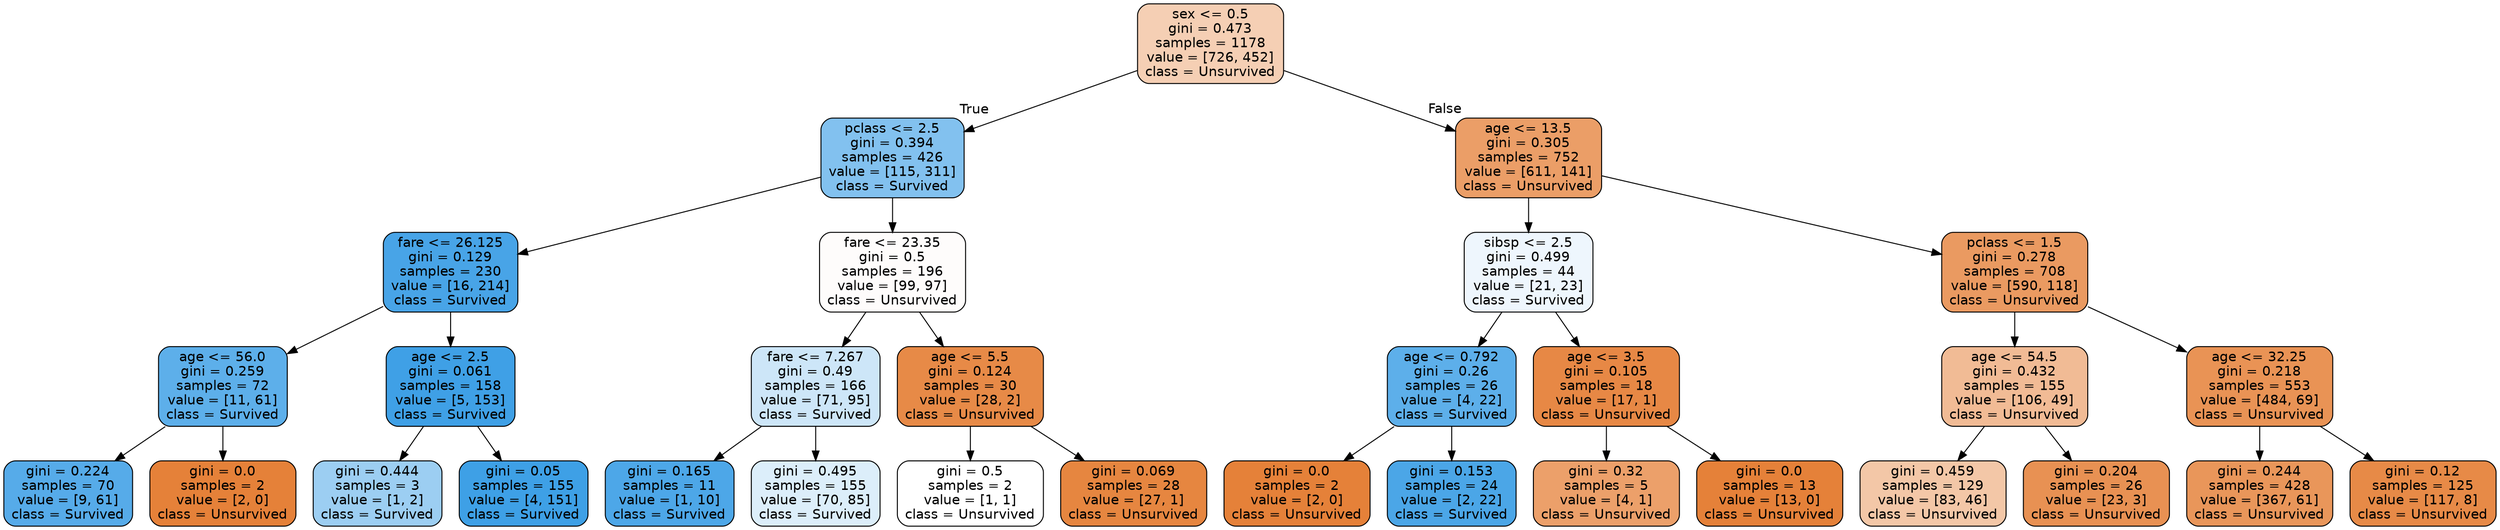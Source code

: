 digraph Tree {
node [shape=box, style="filled, rounded", color="black", fontname=helvetica] ;
edge [fontname=helvetica] ;
0 [label="sex <= 0.5\ngini = 0.473\nsamples = 1178\nvalue = [726, 452]\nclass = Unsurvived", fillcolor="#f5cfb4"] ;
1 [label="pclass <= 2.5\ngini = 0.394\nsamples = 426\nvalue = [115, 311]\nclass = Survived", fillcolor="#82c1ef"] ;
0 -> 1 [labeldistance=2.5, labelangle=45, headlabel="True"] ;
2 [label="fare <= 26.125\ngini = 0.129\nsamples = 230\nvalue = [16, 214]\nclass = Survived", fillcolor="#48a4e7"] ;
1 -> 2 ;
3 [label="age <= 56.0\ngini = 0.259\nsamples = 72\nvalue = [11, 61]\nclass = Survived", fillcolor="#5dafea"] ;
2 -> 3 ;
4 [label="gini = 0.224\nsamples = 70\nvalue = [9, 61]\nclass = Survived", fillcolor="#56abe9"] ;
3 -> 4 ;
5 [label="gini = 0.0\nsamples = 2\nvalue = [2, 0]\nclass = Unsurvived", fillcolor="#e58139"] ;
3 -> 5 ;
6 [label="age <= 2.5\ngini = 0.061\nsamples = 158\nvalue = [5, 153]\nclass = Survived", fillcolor="#3fa0e6"] ;
2 -> 6 ;
7 [label="gini = 0.444\nsamples = 3\nvalue = [1, 2]\nclass = Survived", fillcolor="#9ccef2"] ;
6 -> 7 ;
8 [label="gini = 0.05\nsamples = 155\nvalue = [4, 151]\nclass = Survived", fillcolor="#3ea0e6"] ;
6 -> 8 ;
9 [label="fare <= 23.35\ngini = 0.5\nsamples = 196\nvalue = [99, 97]\nclass = Unsurvived", fillcolor="#fefcfb"] ;
1 -> 9 ;
10 [label="fare <= 7.267\ngini = 0.49\nsamples = 166\nvalue = [71, 95]\nclass = Survived", fillcolor="#cde6f8"] ;
9 -> 10 ;
11 [label="gini = 0.165\nsamples = 11\nvalue = [1, 10]\nclass = Survived", fillcolor="#4da7e8"] ;
10 -> 11 ;
12 [label="gini = 0.495\nsamples = 155\nvalue = [70, 85]\nclass = Survived", fillcolor="#dceefa"] ;
10 -> 12 ;
13 [label="age <= 5.5\ngini = 0.124\nsamples = 30\nvalue = [28, 2]\nclass = Unsurvived", fillcolor="#e78a47"] ;
9 -> 13 ;
14 [label="gini = 0.5\nsamples = 2\nvalue = [1, 1]\nclass = Unsurvived", fillcolor="#ffffff"] ;
13 -> 14 ;
15 [label="gini = 0.069\nsamples = 28\nvalue = [27, 1]\nclass = Unsurvived", fillcolor="#e68640"] ;
13 -> 15 ;
16 [label="age <= 13.5\ngini = 0.305\nsamples = 752\nvalue = [611, 141]\nclass = Unsurvived", fillcolor="#eb9e67"] ;
0 -> 16 [labeldistance=2.5, labelangle=-45, headlabel="False"] ;
17 [label="sibsp <= 2.5\ngini = 0.499\nsamples = 44\nvalue = [21, 23]\nclass = Survived", fillcolor="#eef6fd"] ;
16 -> 17 ;
18 [label="age <= 0.792\ngini = 0.26\nsamples = 26\nvalue = [4, 22]\nclass = Survived", fillcolor="#5dafea"] ;
17 -> 18 ;
19 [label="gini = 0.0\nsamples = 2\nvalue = [2, 0]\nclass = Unsurvived", fillcolor="#e58139"] ;
18 -> 19 ;
20 [label="gini = 0.153\nsamples = 24\nvalue = [2, 22]\nclass = Survived", fillcolor="#4ba6e7"] ;
18 -> 20 ;
21 [label="age <= 3.5\ngini = 0.105\nsamples = 18\nvalue = [17, 1]\nclass = Unsurvived", fillcolor="#e78845"] ;
17 -> 21 ;
22 [label="gini = 0.32\nsamples = 5\nvalue = [4, 1]\nclass = Unsurvived", fillcolor="#eca06a"] ;
21 -> 22 ;
23 [label="gini = 0.0\nsamples = 13\nvalue = [13, 0]\nclass = Unsurvived", fillcolor="#e58139"] ;
21 -> 23 ;
24 [label="pclass <= 1.5\ngini = 0.278\nsamples = 708\nvalue = [590, 118]\nclass = Unsurvived", fillcolor="#ea9a61"] ;
16 -> 24 ;
25 [label="age <= 54.5\ngini = 0.432\nsamples = 155\nvalue = [106, 49]\nclass = Unsurvived", fillcolor="#f1bb95"] ;
24 -> 25 ;
26 [label="gini = 0.459\nsamples = 129\nvalue = [83, 46]\nclass = Unsurvived", fillcolor="#f3c7a7"] ;
25 -> 26 ;
27 [label="gini = 0.204\nsamples = 26\nvalue = [23, 3]\nclass = Unsurvived", fillcolor="#e89153"] ;
25 -> 27 ;
28 [label="age <= 32.25\ngini = 0.218\nsamples = 553\nvalue = [484, 69]\nclass = Unsurvived", fillcolor="#e99355"] ;
24 -> 28 ;
29 [label="gini = 0.244\nsamples = 428\nvalue = [367, 61]\nclass = Unsurvived", fillcolor="#e9965a"] ;
28 -> 29 ;
30 [label="gini = 0.12\nsamples = 125\nvalue = [117, 8]\nclass = Unsurvived", fillcolor="#e78a47"] ;
28 -> 30 ;
}